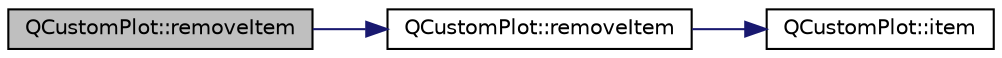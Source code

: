 digraph "QCustomPlot::removeItem"
{
  edge [fontname="Helvetica",fontsize="10",labelfontname="Helvetica",labelfontsize="10"];
  node [fontname="Helvetica",fontsize="10",shape=record];
  rankdir="LR";
  Node604 [label="QCustomPlot::removeItem",height=0.2,width=0.4,color="black", fillcolor="grey75", style="filled", fontcolor="black"];
  Node604 -> Node605 [color="midnightblue",fontsize="10",style="solid",fontname="Helvetica"];
  Node605 [label="QCustomPlot::removeItem",height=0.2,width=0.4,color="black", fillcolor="white", style="filled",URL="$dd/d9b/class_q_custom_plot.html#ae04446557292551e8fb6e2c106e1848d"];
  Node605 -> Node606 [color="midnightblue",fontsize="10",style="solid",fontname="Helvetica"];
  Node606 [label="QCustomPlot::item",height=0.2,width=0.4,color="black", fillcolor="white", style="filled",URL="$dd/d9b/class_q_custom_plot.html#a12eb2a283cf10a8a9176c01c0443e83e"];
}
